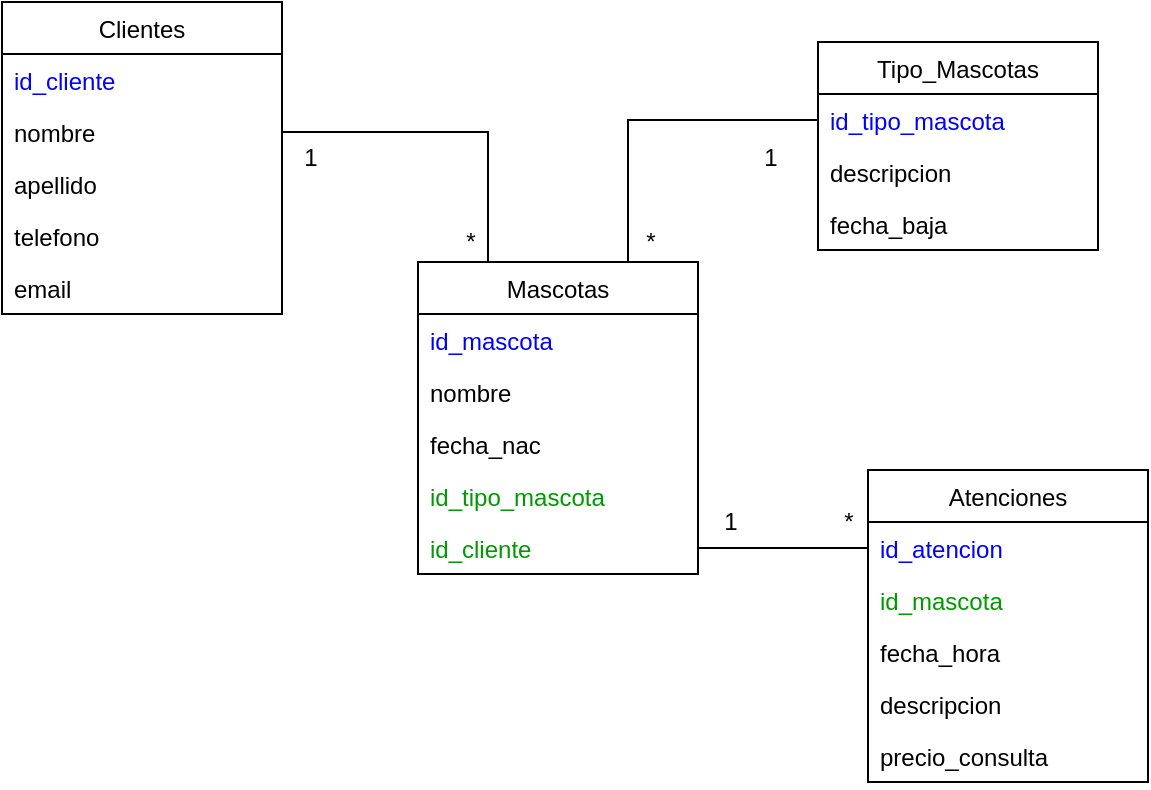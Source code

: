 <mxfile version="15.5.9" type="device"><diagram id="CTEdFq6EWlvq_yiXast2" name="Page-1"><mxGraphModel dx="1422" dy="762" grid="1" gridSize="10" guides="1" tooltips="1" connect="1" arrows="1" fold="1" page="1" pageScale="1" pageWidth="827" pageHeight="1169" math="0" shadow="0"><root><mxCell id="0"/><mxCell id="1" parent="0"/><mxCell id="28RT9pekjXWo32G0n44s-1" value="Clientes" style="swimlane;fontStyle=0;childLayout=stackLayout;horizontal=1;startSize=26;fillColor=none;horizontalStack=0;resizeParent=1;resizeParentMax=0;resizeLast=0;collapsible=1;marginBottom=0;" parent="1" vertex="1"><mxGeometry x="130" y="180" width="140" height="156" as="geometry"/></mxCell><mxCell id="28RT9pekjXWo32G0n44s-2" value="id_cliente" style="text;strokeColor=none;fillColor=none;align=left;verticalAlign=top;spacingLeft=4;spacingRight=4;overflow=hidden;rotatable=0;points=[[0,0.5],[1,0.5]];portConstraint=eastwest;fontColor=#0000FF;" parent="28RT9pekjXWo32G0n44s-1" vertex="1"><mxGeometry y="26" width="140" height="26" as="geometry"/></mxCell><mxCell id="28RT9pekjXWo32G0n44s-3" value="nombre" style="text;strokeColor=none;fillColor=none;align=left;verticalAlign=top;spacingLeft=4;spacingRight=4;overflow=hidden;rotatable=0;points=[[0,0.5],[1,0.5]];portConstraint=eastwest;" parent="28RT9pekjXWo32G0n44s-1" vertex="1"><mxGeometry y="52" width="140" height="26" as="geometry"/></mxCell><mxCell id="28RT9pekjXWo32G0n44s-4" value="apellido" style="text;strokeColor=none;fillColor=none;align=left;verticalAlign=top;spacingLeft=4;spacingRight=4;overflow=hidden;rotatable=0;points=[[0,0.5],[1,0.5]];portConstraint=eastwest;" parent="28RT9pekjXWo32G0n44s-1" vertex="1"><mxGeometry y="78" width="140" height="26" as="geometry"/></mxCell><mxCell id="28RT9pekjXWo32G0n44s-5" value="telefono" style="text;strokeColor=none;fillColor=none;align=left;verticalAlign=top;spacingLeft=4;spacingRight=4;overflow=hidden;rotatable=0;points=[[0,0.5],[1,0.5]];portConstraint=eastwest;" parent="28RT9pekjXWo32G0n44s-1" vertex="1"><mxGeometry y="104" width="140" height="26" as="geometry"/></mxCell><mxCell id="28RT9pekjXWo32G0n44s-6" value="email" style="text;strokeColor=none;fillColor=none;align=left;verticalAlign=top;spacingLeft=4;spacingRight=4;overflow=hidden;rotatable=0;points=[[0,0.5],[1,0.5]];portConstraint=eastwest;" parent="28RT9pekjXWo32G0n44s-1" vertex="1"><mxGeometry y="130" width="140" height="26" as="geometry"/></mxCell><mxCell id="28RT9pekjXWo32G0n44s-7" style="edgeStyle=orthogonalEdgeStyle;rounded=0;orthogonalLoop=1;jettySize=auto;html=1;exitX=0.75;exitY=0;exitDx=0;exitDy=0;entryX=0;entryY=0.5;entryDx=0;entryDy=0;endArrow=none;endFill=0;" parent="1" source="28RT9pekjXWo32G0n44s-8" target="28RT9pekjXWo32G0n44s-22" edge="1"><mxGeometry relative="1" as="geometry"/></mxCell><mxCell id="28RT9pekjXWo32G0n44s-8" value="Mascotas" style="swimlane;fontStyle=0;childLayout=stackLayout;horizontal=1;startSize=26;fillColor=none;horizontalStack=0;resizeParent=1;resizeParentMax=0;resizeLast=0;collapsible=1;marginBottom=0;" parent="1" vertex="1"><mxGeometry x="338" y="310" width="140" height="156" as="geometry"/></mxCell><mxCell id="28RT9pekjXWo32G0n44s-9" value="id_mascota" style="text;strokeColor=none;fillColor=none;align=left;verticalAlign=top;spacingLeft=4;spacingRight=4;overflow=hidden;rotatable=0;points=[[0,0.5],[1,0.5]];portConstraint=eastwest;fontColor=#0000FF;" parent="28RT9pekjXWo32G0n44s-8" vertex="1"><mxGeometry y="26" width="140" height="26" as="geometry"/></mxCell><mxCell id="28RT9pekjXWo32G0n44s-10" value="nombre" style="text;strokeColor=none;fillColor=none;align=left;verticalAlign=top;spacingLeft=4;spacingRight=4;overflow=hidden;rotatable=0;points=[[0,0.5],[1,0.5]];portConstraint=eastwest;" parent="28RT9pekjXWo32G0n44s-8" vertex="1"><mxGeometry y="52" width="140" height="26" as="geometry"/></mxCell><mxCell id="28RT9pekjXWo32G0n44s-11" value="fecha_nac" style="text;strokeColor=none;fillColor=none;align=left;verticalAlign=top;spacingLeft=4;spacingRight=4;overflow=hidden;rotatable=0;points=[[0,0.5],[1,0.5]];portConstraint=eastwest;" parent="28RT9pekjXWo32G0n44s-8" vertex="1"><mxGeometry y="78" width="140" height="26" as="geometry"/></mxCell><mxCell id="28RT9pekjXWo32G0n44s-12" value="id_tipo_mascota" style="text;strokeColor=none;fillColor=none;align=left;verticalAlign=top;spacingLeft=4;spacingRight=4;overflow=hidden;rotatable=0;points=[[0,0.5],[1,0.5]];portConstraint=eastwest;fontColor=#009900;" parent="28RT9pekjXWo32G0n44s-8" vertex="1"><mxGeometry y="104" width="140" height="26" as="geometry"/></mxCell><mxCell id="28RT9pekjXWo32G0n44s-13" value="id_cliente" style="text;strokeColor=none;fillColor=none;align=left;verticalAlign=top;spacingLeft=4;spacingRight=4;overflow=hidden;rotatable=0;points=[[0,0.5],[1,0.5]];portConstraint=eastwest;fontColor=#009900;" parent="28RT9pekjXWo32G0n44s-8" vertex="1"><mxGeometry y="130" width="140" height="26" as="geometry"/></mxCell><mxCell id="28RT9pekjXWo32G0n44s-14" value="Atenciones" style="swimlane;fontStyle=0;childLayout=stackLayout;horizontal=1;startSize=26;fillColor=none;horizontalStack=0;resizeParent=1;resizeParentMax=0;resizeLast=0;collapsible=1;marginBottom=0;" parent="1" vertex="1"><mxGeometry x="563" y="414" width="140" height="156" as="geometry"/></mxCell><mxCell id="28RT9pekjXWo32G0n44s-15" value="id_atencion" style="text;strokeColor=none;fillColor=none;align=left;verticalAlign=top;spacingLeft=4;spacingRight=4;overflow=hidden;rotatable=0;points=[[0,0.5],[1,0.5]];portConstraint=eastwest;fontColor=#0000FF;" parent="28RT9pekjXWo32G0n44s-14" vertex="1"><mxGeometry y="26" width="140" height="26" as="geometry"/></mxCell><mxCell id="28RT9pekjXWo32G0n44s-16" value="id_mascota" style="text;strokeColor=none;fillColor=none;align=left;verticalAlign=top;spacingLeft=4;spacingRight=4;overflow=hidden;rotatable=0;points=[[0,0.5],[1,0.5]];portConstraint=eastwest;fontColor=#009900;" parent="28RT9pekjXWo32G0n44s-14" vertex="1"><mxGeometry y="52" width="140" height="26" as="geometry"/></mxCell><mxCell id="28RT9pekjXWo32G0n44s-17" value="fecha_hora" style="text;strokeColor=none;fillColor=none;align=left;verticalAlign=top;spacingLeft=4;spacingRight=4;overflow=hidden;rotatable=0;points=[[0,0.5],[1,0.5]];portConstraint=eastwest;" parent="28RT9pekjXWo32G0n44s-14" vertex="1"><mxGeometry y="78" width="140" height="26" as="geometry"/></mxCell><mxCell id="28RT9pekjXWo32G0n44s-18" value="descripcion" style="text;strokeColor=none;fillColor=none;align=left;verticalAlign=top;spacingLeft=4;spacingRight=4;overflow=hidden;rotatable=0;points=[[0,0.5],[1,0.5]];portConstraint=eastwest;" parent="28RT9pekjXWo32G0n44s-14" vertex="1"><mxGeometry y="104" width="140" height="26" as="geometry"/></mxCell><mxCell id="28RT9pekjXWo32G0n44s-19" value="precio_consulta" style="text;strokeColor=none;fillColor=none;align=left;verticalAlign=top;spacingLeft=4;spacingRight=4;overflow=hidden;rotatable=0;points=[[0,0.5],[1,0.5]];portConstraint=eastwest;" parent="28RT9pekjXWo32G0n44s-14" vertex="1"><mxGeometry y="130" width="140" height="26" as="geometry"/></mxCell><mxCell id="28RT9pekjXWo32G0n44s-21" value="Tipo_Mascotas" style="swimlane;fontStyle=0;childLayout=stackLayout;horizontal=1;startSize=26;fillColor=none;horizontalStack=0;resizeParent=1;resizeParentMax=0;resizeLast=0;collapsible=1;marginBottom=0;" parent="1" vertex="1"><mxGeometry x="538" y="200" width="140" height="104" as="geometry"/></mxCell><mxCell id="28RT9pekjXWo32G0n44s-22" value="id_tipo_mascota" style="text;strokeColor=none;fillColor=none;align=left;verticalAlign=top;spacingLeft=4;spacingRight=4;overflow=hidden;rotatable=0;points=[[0,0.5],[1,0.5]];portConstraint=eastwest;fontColor=#0000FF;" parent="28RT9pekjXWo32G0n44s-21" vertex="1"><mxGeometry y="26" width="140" height="26" as="geometry"/></mxCell><mxCell id="28RT9pekjXWo32G0n44s-23" value="descripcion" style="text;strokeColor=none;fillColor=none;align=left;verticalAlign=top;spacingLeft=4;spacingRight=4;overflow=hidden;rotatable=0;points=[[0,0.5],[1,0.5]];portConstraint=eastwest;" parent="28RT9pekjXWo32G0n44s-21" vertex="1"><mxGeometry y="52" width="140" height="26" as="geometry"/></mxCell><mxCell id="0dFnZExq9IjbST6g8N74-1" value="fecha_baja" style="text;strokeColor=none;fillColor=none;align=left;verticalAlign=top;spacingLeft=4;spacingRight=4;overflow=hidden;rotatable=0;points=[[0,0.5],[1,0.5]];portConstraint=eastwest;" vertex="1" parent="28RT9pekjXWo32G0n44s-21"><mxGeometry y="78" width="140" height="26" as="geometry"/></mxCell><mxCell id="28RT9pekjXWo32G0n44s-24" style="edgeStyle=orthogonalEdgeStyle;rounded=0;orthogonalLoop=1;jettySize=auto;html=1;exitX=1;exitY=0.5;exitDx=0;exitDy=0;entryX=0.25;entryY=0;entryDx=0;entryDy=0;endArrow=none;endFill=0;" parent="1" source="28RT9pekjXWo32G0n44s-3" target="28RT9pekjXWo32G0n44s-8" edge="1"><mxGeometry relative="1" as="geometry"/></mxCell><mxCell id="28RT9pekjXWo32G0n44s-25" style="edgeStyle=orthogonalEdgeStyle;rounded=0;orthogonalLoop=1;jettySize=auto;html=1;exitX=1;exitY=0.5;exitDx=0;exitDy=0;entryX=0;entryY=0.5;entryDx=0;entryDy=0;endArrow=none;endFill=0;" parent="1" source="28RT9pekjXWo32G0n44s-13" target="28RT9pekjXWo32G0n44s-15" edge="1"><mxGeometry relative="1" as="geometry"/></mxCell><mxCell id="28RT9pekjXWo32G0n44s-26" value="1" style="text;html=1;resizable=0;autosize=1;align=center;verticalAlign=middle;points=[];fillColor=none;strokeColor=none;rounded=0;" parent="1" vertex="1"><mxGeometry x="274" y="248" width="20" height="20" as="geometry"/></mxCell><mxCell id="28RT9pekjXWo32G0n44s-27" value="1" style="text;html=1;resizable=0;autosize=1;align=center;verticalAlign=middle;points=[];fillColor=none;strokeColor=none;rounded=0;" parent="1" vertex="1"><mxGeometry x="504" y="248" width="20" height="20" as="geometry"/></mxCell><mxCell id="28RT9pekjXWo32G0n44s-28" value="1" style="text;html=1;resizable=0;autosize=1;align=center;verticalAlign=middle;points=[];fillColor=none;strokeColor=none;rounded=0;" parent="1" vertex="1"><mxGeometry x="484" y="430" width="20" height="20" as="geometry"/></mxCell><mxCell id="28RT9pekjXWo32G0n44s-29" value="*" style="text;html=1;resizable=0;autosize=1;align=center;verticalAlign=middle;points=[];fillColor=none;strokeColor=none;rounded=0;" parent="1" vertex="1"><mxGeometry x="543" y="430" width="20" height="20" as="geometry"/></mxCell><mxCell id="28RT9pekjXWo32G0n44s-30" value="*" style="text;html=1;resizable=0;autosize=1;align=center;verticalAlign=middle;points=[];fillColor=none;strokeColor=none;rounded=0;" parent="1" vertex="1"><mxGeometry x="444" y="290" width="20" height="20" as="geometry"/></mxCell><mxCell id="28RT9pekjXWo32G0n44s-31" value="*" style="text;html=1;resizable=0;autosize=1;align=center;verticalAlign=middle;points=[];fillColor=none;strokeColor=none;rounded=0;" parent="1" vertex="1"><mxGeometry x="354" y="290" width="20" height="20" as="geometry"/></mxCell></root></mxGraphModel></diagram></mxfile>